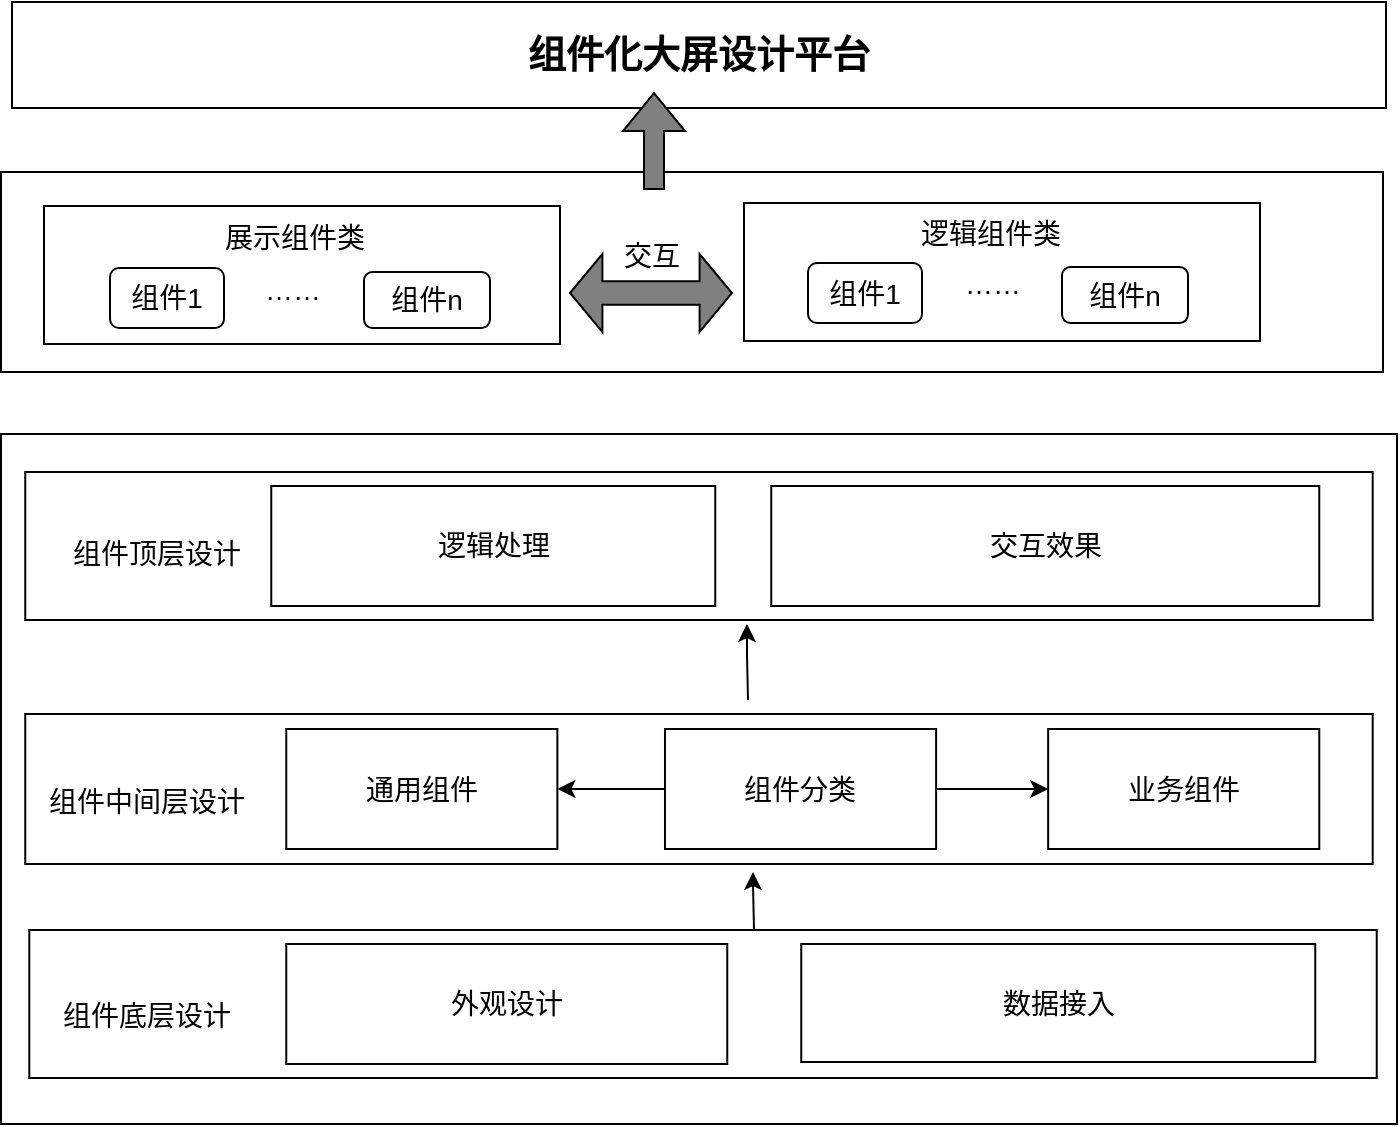 <mxfile version="20.5.1" type="github">
  <diagram id="582y9QvesD82Uv6ePpaU" name="第 1 页">
    <mxGraphModel dx="1113" dy="722" grid="1" gridSize="10" guides="1" tooltips="1" connect="1" arrows="1" fold="1" page="1" pageScale="1" pageWidth="827" pageHeight="1169" math="0" shadow="0">
      <root>
        <mxCell id="0" />
        <mxCell id="1" parent="0" />
        <mxCell id="-D918swgOjqRrHATFK2N-1" value="&lt;h4&gt;&lt;font style=&quot;font-size: 19px;&quot;&gt;组件化大屏设计平台&lt;/font&gt;&lt;/h4&gt;" style="rounded=0;whiteSpace=wrap;html=1;" parent="1" vertex="1">
          <mxGeometry x="65" y="52" width="687" height="53" as="geometry" />
        </mxCell>
        <mxCell id="-D918swgOjqRrHATFK2N-28" value="" style="rounded=0;whiteSpace=wrap;html=1;fontFamily=Helvetica;fontSize=14;" parent="1" vertex="1">
          <mxGeometry x="59.5" y="137" width="691" height="100" as="geometry" />
        </mxCell>
        <mxCell id="-D918swgOjqRrHATFK2N-29" value="" style="rounded=0;whiteSpace=wrap;html=1;fontFamily=Helvetica;fontSize=14;" parent="1" vertex="1">
          <mxGeometry x="81" y="154" width="258" height="69" as="geometry" />
        </mxCell>
        <mxCell id="-D918swgOjqRrHATFK2N-32" value="" style="group" parent="1" vertex="1" connectable="0">
          <mxGeometry x="59.5" y="268" width="698" height="345" as="geometry" />
        </mxCell>
        <mxCell id="-D918swgOjqRrHATFK2N-2" value="" style="rounded=0;whiteSpace=wrap;html=1;fontFamily=Helvetica;fontSize=19;" parent="-D918swgOjqRrHATFK2N-32" vertex="1">
          <mxGeometry width="698" height="345" as="geometry" />
        </mxCell>
        <mxCell id="-D918swgOjqRrHATFK2N-31" value="" style="group" parent="-D918swgOjqRrHATFK2N-32" vertex="1" connectable="0">
          <mxGeometry x="12.128" y="19" width="675.745" height="303" as="geometry" />
        </mxCell>
        <mxCell id="-D918swgOjqRrHATFK2N-4" value="" style="rounded=0;whiteSpace=wrap;html=1;fontFamily=Helvetica;fontSize=19;" parent="-D918swgOjqRrHATFK2N-31" vertex="1">
          <mxGeometry width="673.722" height="74" as="geometry" />
        </mxCell>
        <mxCell id="-D918swgOjqRrHATFK2N-5" value="" style="rounded=0;whiteSpace=wrap;html=1;fontFamily=Helvetica;fontSize=19;" parent="-D918swgOjqRrHATFK2N-31" vertex="1">
          <mxGeometry y="121" width="673.722" height="75" as="geometry" />
        </mxCell>
        <mxCell id="-D918swgOjqRrHATFK2N-6" value="" style="rounded=0;whiteSpace=wrap;html=1;fontFamily=Helvetica;fontSize=19;" parent="-D918swgOjqRrHATFK2N-31" vertex="1">
          <mxGeometry x="2.023" y="229" width="673.722" height="74" as="geometry" />
        </mxCell>
        <mxCell id="-D918swgOjqRrHATFK2N-7" value="&lt;font style=&quot;font-size: 14px;&quot;&gt;组件底层设计&lt;/font&gt;" style="text;html=1;strokeColor=none;fillColor=none;align=center;verticalAlign=middle;whiteSpace=wrap;rounded=0;fontFamily=Helvetica;fontSize=19;" parent="-D918swgOjqRrHATFK2N-31" vertex="1">
          <mxGeometry x="10.116" y="255" width="101.159" height="32" as="geometry" />
        </mxCell>
        <mxCell id="-D918swgOjqRrHATFK2N-8" value="&lt;font style=&quot;font-size: 14px;&quot;&gt;组件中间层设计&lt;/font&gt;" style="text;html=1;strokeColor=none;fillColor=none;align=center;verticalAlign=middle;whiteSpace=wrap;rounded=0;fontFamily=Helvetica;fontSize=19;" parent="-D918swgOjqRrHATFK2N-31" vertex="1">
          <mxGeometry x="10.116" y="148" width="101.159" height="32" as="geometry" />
        </mxCell>
        <mxCell id="-D918swgOjqRrHATFK2N-9" value="外观设计" style="rounded=0;whiteSpace=wrap;html=1;fontFamily=Helvetica;fontSize=14;" parent="-D918swgOjqRrHATFK2N-31" vertex="1">
          <mxGeometry x="130.5" y="236" width="220.5" height="60" as="geometry" />
        </mxCell>
        <mxCell id="-D918swgOjqRrHATFK2N-11" value="数据接入" style="rounded=0;whiteSpace=wrap;html=1;fontFamily=Helvetica;fontSize=14;" parent="-D918swgOjqRrHATFK2N-31" vertex="1">
          <mxGeometry x="388" y="236" width="257" height="59" as="geometry" />
        </mxCell>
        <mxCell id="-D918swgOjqRrHATFK2N-12" value="组件分类" style="rounded=0;whiteSpace=wrap;html=1;fontFamily=Helvetica;fontSize=14;" parent="-D918swgOjqRrHATFK2N-31" vertex="1">
          <mxGeometry x="319.869" y="128.5" width="135.554" height="60" as="geometry" />
        </mxCell>
        <mxCell id="-D918swgOjqRrHATFK2N-13" value="通用组件" style="rounded=0;whiteSpace=wrap;html=1;fontFamily=Helvetica;fontSize=14;" parent="-D918swgOjqRrHATFK2N-31" vertex="1">
          <mxGeometry x="130.504" y="128.5" width="135.554" height="60" as="geometry" />
        </mxCell>
        <mxCell id="-D918swgOjqRrHATFK2N-15" value="" style="edgeStyle=orthogonalEdgeStyle;rounded=0;orthogonalLoop=1;jettySize=auto;html=1;fontFamily=Helvetica;fontSize=14;" parent="-D918swgOjqRrHATFK2N-31" source="-D918swgOjqRrHATFK2N-12" target="-D918swgOjqRrHATFK2N-13" edge="1">
          <mxGeometry relative="1" as="geometry" />
        </mxCell>
        <mxCell id="-D918swgOjqRrHATFK2N-14" value="业务组件" style="rounded=0;whiteSpace=wrap;html=1;fontFamily=Helvetica;fontSize=14;" parent="-D918swgOjqRrHATFK2N-31" vertex="1">
          <mxGeometry x="511.45" y="128.5" width="135.554" height="60" as="geometry" />
        </mxCell>
        <mxCell id="-D918swgOjqRrHATFK2N-16" value="" style="edgeStyle=orthogonalEdgeStyle;rounded=0;orthogonalLoop=1;jettySize=auto;html=1;fontFamily=Helvetica;fontSize=14;" parent="-D918swgOjqRrHATFK2N-31" source="-D918swgOjqRrHATFK2N-12" target="-D918swgOjqRrHATFK2N-14" edge="1">
          <mxGeometry relative="1" as="geometry" />
        </mxCell>
        <mxCell id="-D918swgOjqRrHATFK2N-18" value="&lt;span style=&quot;font-size: 14px;&quot;&gt;组件顶层设计&lt;/span&gt;" style="text;html=1;strokeColor=none;fillColor=none;align=center;verticalAlign=middle;whiteSpace=wrap;rounded=0;fontFamily=Helvetica;fontSize=19;" parent="-D918swgOjqRrHATFK2N-31" vertex="1">
          <mxGeometry x="15.174" y="24" width="101.159" height="32" as="geometry" />
        </mxCell>
        <mxCell id="-D918swgOjqRrHATFK2N-19" value="逻辑处理" style="rounded=0;whiteSpace=wrap;html=1;fontFamily=Helvetica;fontSize=14;" parent="-D918swgOjqRrHATFK2N-31" vertex="1">
          <mxGeometry x="123" y="7" width="222" height="60" as="geometry" />
        </mxCell>
        <mxCell id="-D918swgOjqRrHATFK2N-20" value="交互效果" style="rounded=0;whiteSpace=wrap;html=1;fontFamily=Helvetica;fontSize=14;" parent="-D918swgOjqRrHATFK2N-31" vertex="1">
          <mxGeometry x="373" y="7" width="274" height="60" as="geometry" />
        </mxCell>
        <mxCell id="-D918swgOjqRrHATFK2N-26" value="" style="endArrow=classic;html=1;rounded=0;fontFamily=Helvetica;fontSize=14;" parent="-D918swgOjqRrHATFK2N-31" edge="1">
          <mxGeometry width="50" height="50" relative="1" as="geometry">
            <mxPoint x="361.374" y="114" as="sourcePoint" />
            <mxPoint x="360.868" y="76" as="targetPoint" />
            <Array as="points">
              <mxPoint x="360.868" y="91" />
            </Array>
          </mxGeometry>
        </mxCell>
        <mxCell id="-D918swgOjqRrHATFK2N-27" value="" style="endArrow=classic;html=1;rounded=0;fontFamily=Helvetica;fontSize=14;" parent="-D918swgOjqRrHATFK2N-31" edge="1">
          <mxGeometry width="50" height="50" relative="1" as="geometry">
            <mxPoint x="364.377" y="229" as="sourcePoint" />
            <mxPoint x="363.872" y="200" as="targetPoint" />
            <Array as="points">
              <mxPoint x="363.872" y="206" />
            </Array>
          </mxGeometry>
        </mxCell>
        <mxCell id="-D918swgOjqRrHATFK2N-33" value="组件1" style="rounded=1;whiteSpace=wrap;html=1;fontFamily=Helvetica;fontSize=14;" parent="1" vertex="1">
          <mxGeometry x="114" y="185" width="57" height="30" as="geometry" />
        </mxCell>
        <mxCell id="-D918swgOjqRrHATFK2N-34" value="组件n" style="rounded=1;whiteSpace=wrap;html=1;fontFamily=Helvetica;fontSize=14;" parent="1" vertex="1">
          <mxGeometry x="241" y="187" width="63" height="28" as="geometry" />
        </mxCell>
        <mxCell id="-D918swgOjqRrHATFK2N-35" value="……" style="text;html=1;strokeColor=none;fillColor=none;align=center;verticalAlign=middle;whiteSpace=wrap;rounded=0;fontFamily=Helvetica;fontSize=14;" parent="1" vertex="1">
          <mxGeometry x="171" y="179" width="69" height="33" as="geometry" />
        </mxCell>
        <mxCell id="-D918swgOjqRrHATFK2N-37" value="展示组件类" style="text;html=1;strokeColor=none;fillColor=none;align=center;verticalAlign=middle;whiteSpace=wrap;rounded=0;fontFamily=Helvetica;fontSize=14;" parent="1" vertex="1">
          <mxGeometry x="154" y="154.5" width="105" height="30.5" as="geometry" />
        </mxCell>
        <mxCell id="OK6cJxH25SSulwuUvQpc-1" value="" style="rounded=0;whiteSpace=wrap;html=1;fontFamily=Helvetica;fontSize=14;" vertex="1" parent="1">
          <mxGeometry x="431" y="152.5" width="258" height="69" as="geometry" />
        </mxCell>
        <mxCell id="OK6cJxH25SSulwuUvQpc-2" value="组件1" style="rounded=1;whiteSpace=wrap;html=1;fontFamily=Helvetica;fontSize=14;" vertex="1" parent="1">
          <mxGeometry x="463" y="182.5" width="57" height="30" as="geometry" />
        </mxCell>
        <mxCell id="OK6cJxH25SSulwuUvQpc-3" value="组件n" style="rounded=1;whiteSpace=wrap;html=1;fontFamily=Helvetica;fontSize=14;" vertex="1" parent="1">
          <mxGeometry x="590" y="184.5" width="63" height="28" as="geometry" />
        </mxCell>
        <mxCell id="OK6cJxH25SSulwuUvQpc-4" value="……" style="text;html=1;strokeColor=none;fillColor=none;align=center;verticalAlign=middle;whiteSpace=wrap;rounded=0;fontFamily=Helvetica;fontSize=14;" vertex="1" parent="1">
          <mxGeometry x="519.5" y="177.5" width="70.5" height="31.5" as="geometry" />
        </mxCell>
        <mxCell id="OK6cJxH25SSulwuUvQpc-5" value="逻辑组件类" style="text;html=1;strokeColor=none;fillColor=none;align=center;verticalAlign=middle;whiteSpace=wrap;rounded=0;fontFamily=Helvetica;fontSize=14;" vertex="1" parent="1">
          <mxGeometry x="502.25" y="152.5" width="105" height="30.5" as="geometry" />
        </mxCell>
        <mxCell id="OK6cJxH25SSulwuUvQpc-6" value="" style="shape=flexArrow;endArrow=classic;html=1;rounded=0;fillColor=#808080;" edge="1" parent="1">
          <mxGeometry width="50" height="50" relative="1" as="geometry">
            <mxPoint x="386" y="146" as="sourcePoint" />
            <mxPoint x="386" y="97" as="targetPoint" />
          </mxGeometry>
        </mxCell>
        <mxCell id="OK6cJxH25SSulwuUvQpc-7" value="" style="shape=doubleArrow;whiteSpace=wrap;html=1;fillColor=#808080;" vertex="1" parent="1">
          <mxGeometry x="344" y="178" width="81" height="39" as="geometry" />
        </mxCell>
        <mxCell id="OK6cJxH25SSulwuUvQpc-8" value="&lt;font style=&quot;font-size: 14px;&quot;&gt;交互&lt;/font&gt;" style="text;html=1;strokeColor=none;fillColor=none;align=center;verticalAlign=middle;whiteSpace=wrap;rounded=0;" vertex="1" parent="1">
          <mxGeometry x="355" y="164" width="60" height="30" as="geometry" />
        </mxCell>
      </root>
    </mxGraphModel>
  </diagram>
</mxfile>
